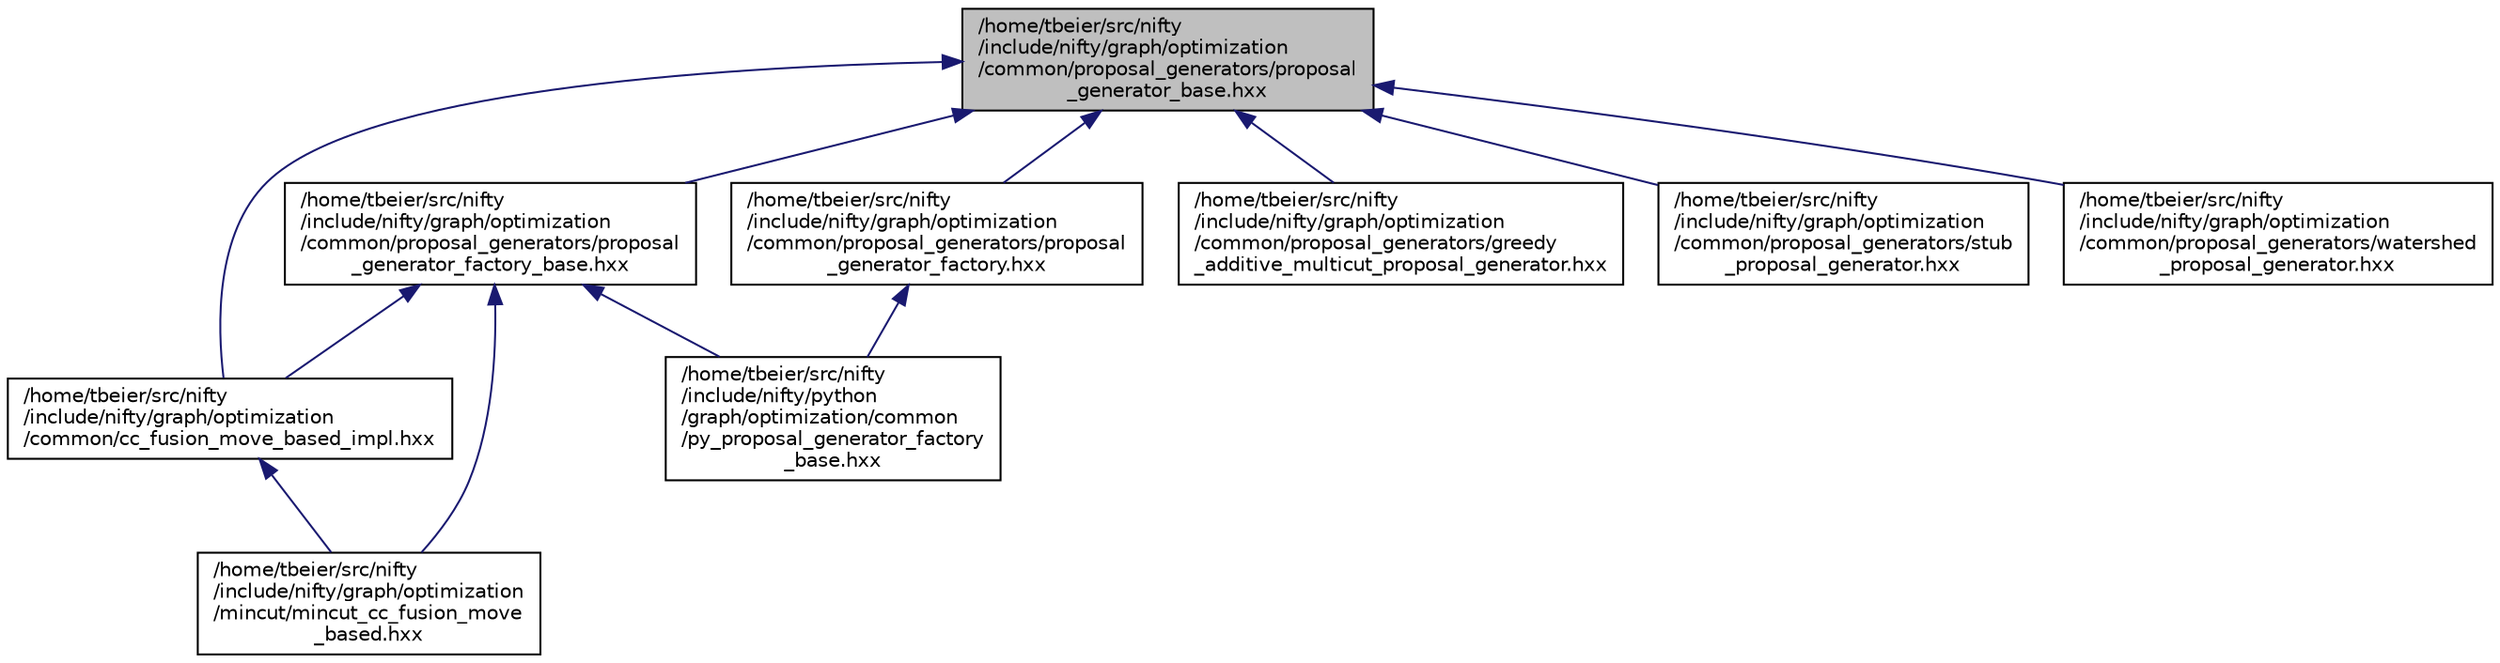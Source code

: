 digraph "/home/tbeier/src/nifty/include/nifty/graph/optimization/common/proposal_generators/proposal_generator_base.hxx"
{
  edge [fontname="Helvetica",fontsize="10",labelfontname="Helvetica",labelfontsize="10"];
  node [fontname="Helvetica",fontsize="10",shape=record];
  Node1 [label="/home/tbeier/src/nifty\l/include/nifty/graph/optimization\l/common/proposal_generators/proposal\l_generator_base.hxx",height=0.2,width=0.4,color="black", fillcolor="grey75", style="filled", fontcolor="black"];
  Node1 -> Node2 [dir="back",color="midnightblue",fontsize="10",style="solid"];
  Node2 [label="/home/tbeier/src/nifty\l/include/nifty/graph/optimization\l/common/cc_fusion_move_based_impl.hxx",height=0.2,width=0.4,color="black", fillcolor="white", style="filled",URL="$cc__fusion__move__based__impl_8hxx.html"];
  Node2 -> Node3 [dir="back",color="midnightblue",fontsize="10",style="solid"];
  Node3 [label="/home/tbeier/src/nifty\l/include/nifty/graph/optimization\l/mincut/mincut_cc_fusion_move\l_based.hxx",height=0.2,width=0.4,color="black", fillcolor="white", style="filled",URL="$mincut__cc__fusion__move__based_8hxx.html"];
  Node1 -> Node4 [dir="back",color="midnightblue",fontsize="10",style="solid"];
  Node4 [label="/home/tbeier/src/nifty\l/include/nifty/graph/optimization\l/common/proposal_generators/greedy\l_additive_multicut_proposal_generator.hxx",height=0.2,width=0.4,color="black", fillcolor="white", style="filled",URL="$greedy__additive__multicut__proposal__generator_8hxx.html"];
  Node1 -> Node5 [dir="back",color="midnightblue",fontsize="10",style="solid"];
  Node5 [label="/home/tbeier/src/nifty\l/include/nifty/graph/optimization\l/common/proposal_generators/proposal\l_generator_factory.hxx",height=0.2,width=0.4,color="black", fillcolor="white", style="filled",URL="$common_2proposal__generators_2proposal__generator__factory_8hxx.html"];
  Node5 -> Node6 [dir="back",color="midnightblue",fontsize="10",style="solid"];
  Node6 [label="/home/tbeier/src/nifty\l/include/nifty/python\l/graph/optimization/common\l/py_proposal_generator_factory\l_base.hxx",height=0.2,width=0.4,color="black", fillcolor="white", style="filled",URL="$common_2py__proposal__generator__factory__base_8hxx.html"];
  Node1 -> Node7 [dir="back",color="midnightblue",fontsize="10",style="solid"];
  Node7 [label="/home/tbeier/src/nifty\l/include/nifty/graph/optimization\l/common/proposal_generators/proposal\l_generator_factory_base.hxx",height=0.2,width=0.4,color="black", fillcolor="white", style="filled",URL="$common_2proposal__generators_2proposal__generator__factory__base_8hxx.html"];
  Node7 -> Node2 [dir="back",color="midnightblue",fontsize="10",style="solid"];
  Node7 -> Node3 [dir="back",color="midnightblue",fontsize="10",style="solid"];
  Node7 -> Node6 [dir="back",color="midnightblue",fontsize="10",style="solid"];
  Node1 -> Node8 [dir="back",color="midnightblue",fontsize="10",style="solid"];
  Node8 [label="/home/tbeier/src/nifty\l/include/nifty/graph/optimization\l/common/proposal_generators/stub\l_proposal_generator.hxx",height=0.2,width=0.4,color="black", fillcolor="white", style="filled",URL="$stub__proposal__generator_8hxx.html"];
  Node1 -> Node9 [dir="back",color="midnightblue",fontsize="10",style="solid"];
  Node9 [label="/home/tbeier/src/nifty\l/include/nifty/graph/optimization\l/common/proposal_generators/watershed\l_proposal_generator.hxx",height=0.2,width=0.4,color="black", fillcolor="white", style="filled",URL="$common_2proposal__generators_2watershed__proposal__generator_8hxx.html"];
}
